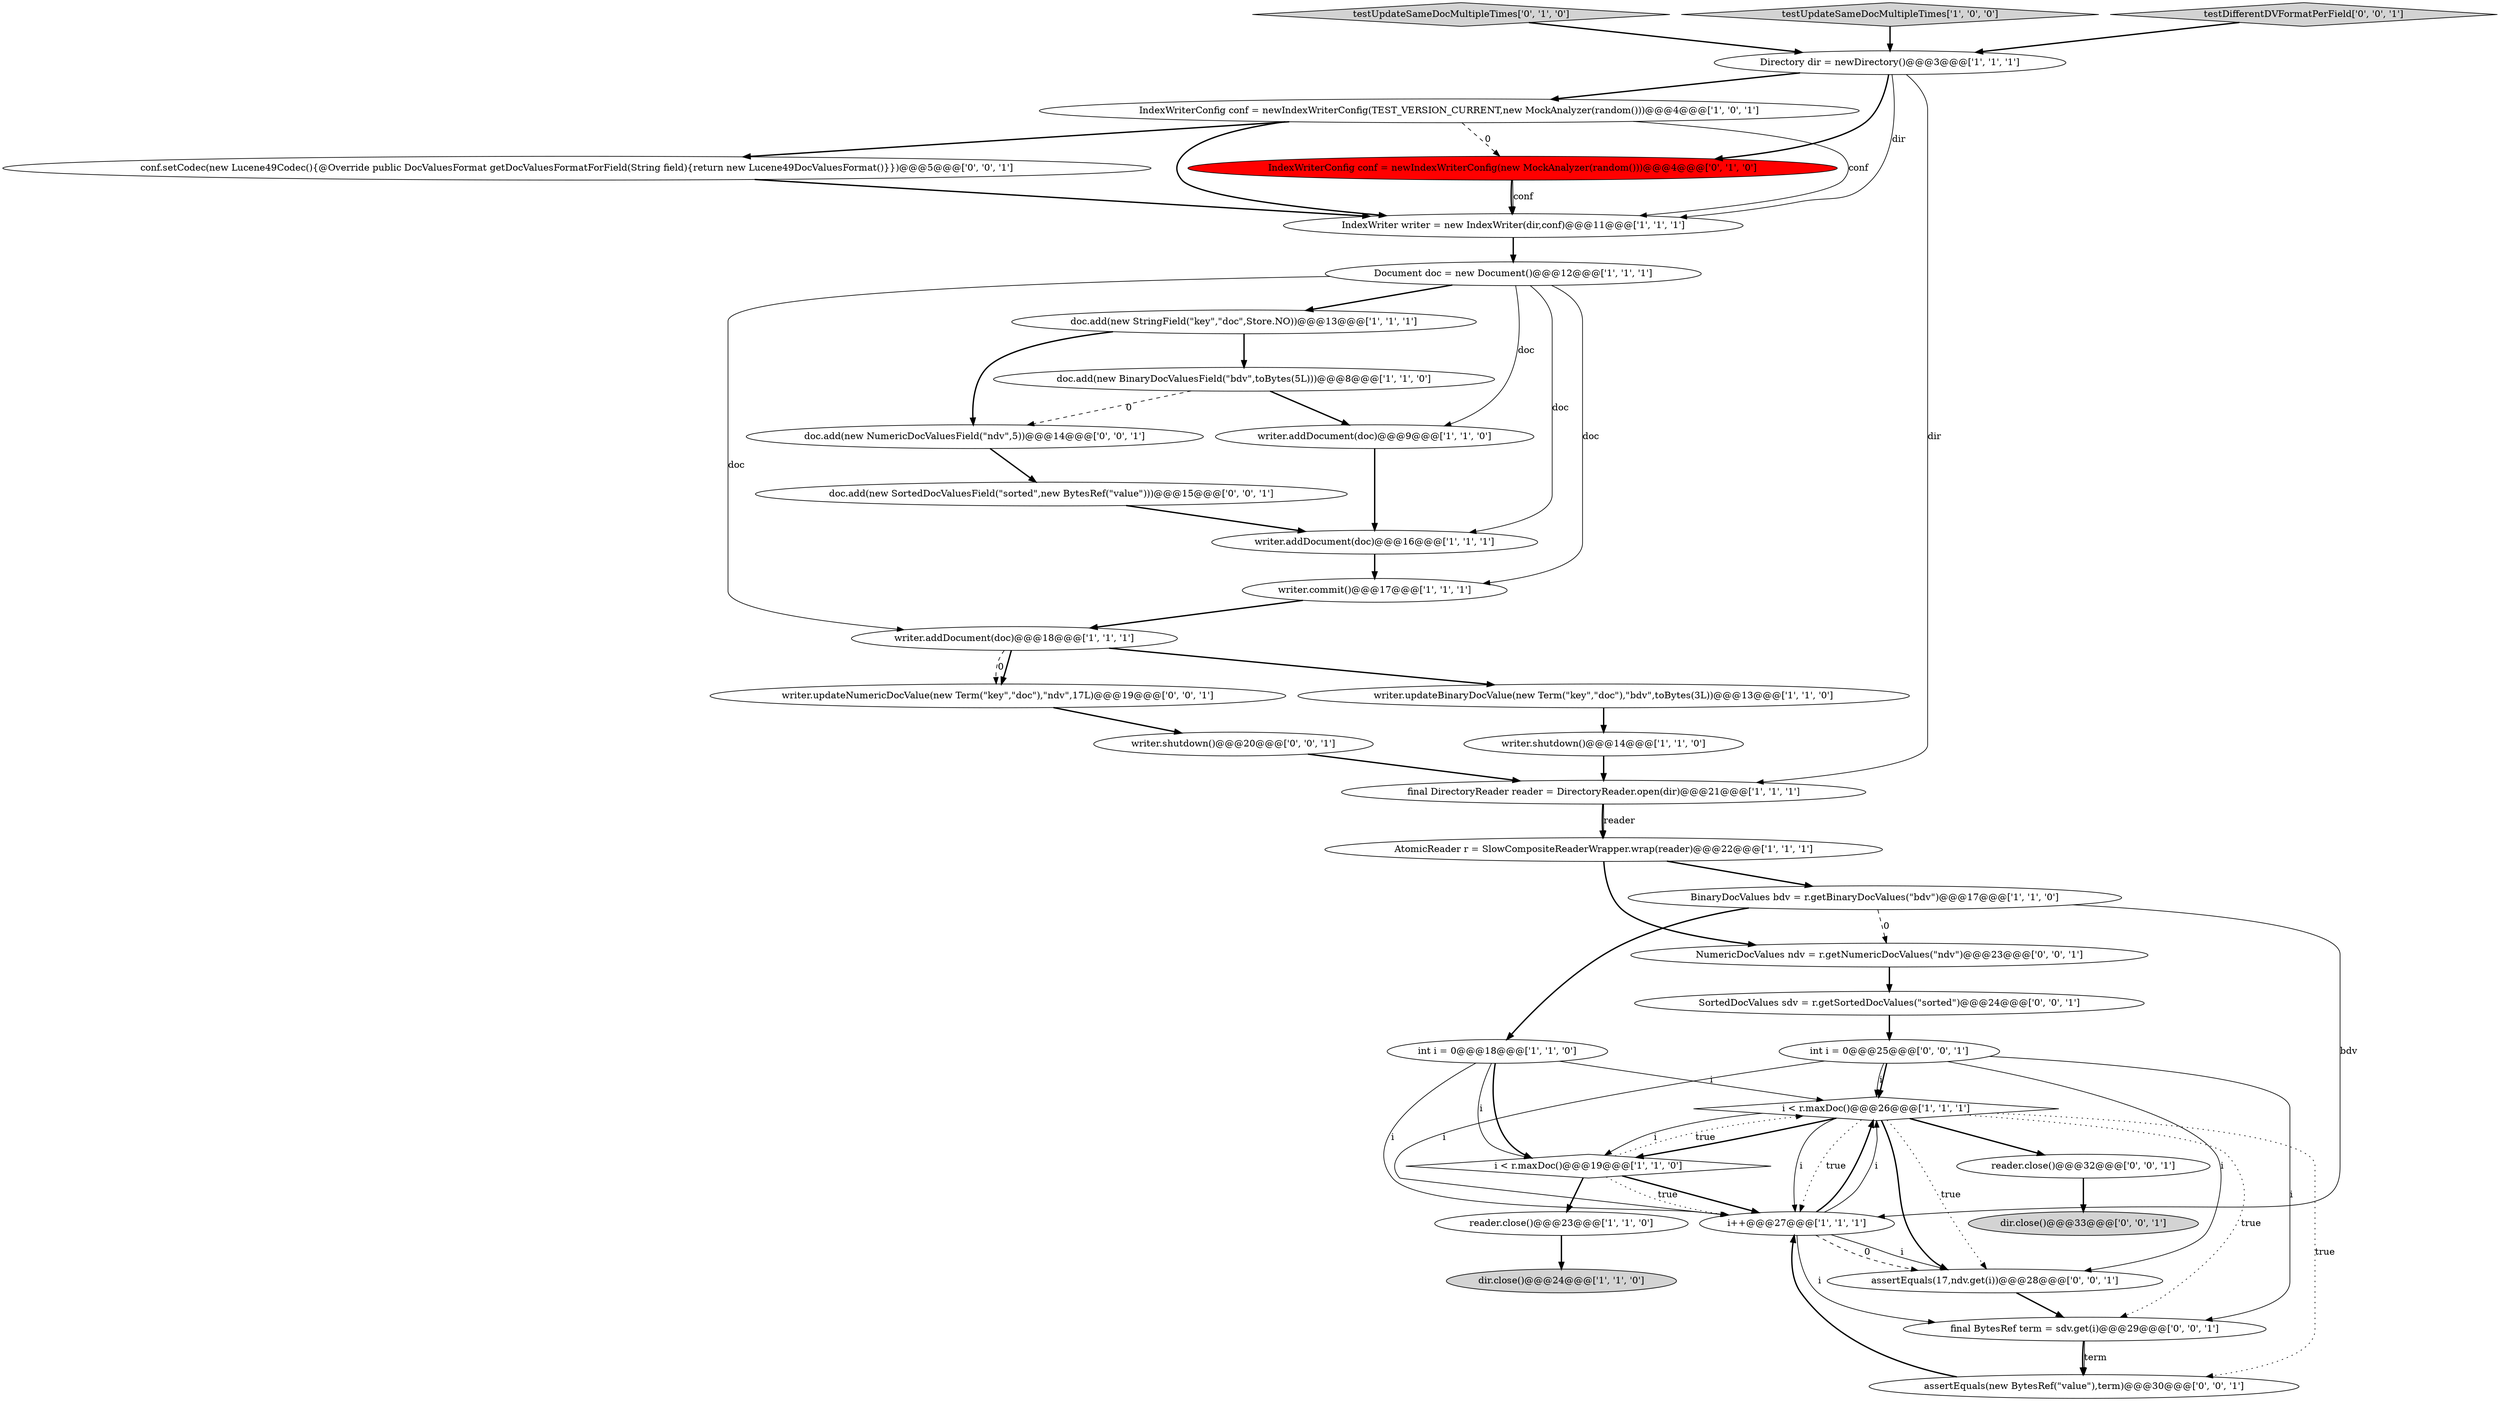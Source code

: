 digraph {
24 [style = filled, label = "NumericDocValues ndv = r.getNumericDocValues(\"ndv\")@@@23@@@['0', '0', '1']", fillcolor = white, shape = ellipse image = "AAA0AAABBB3BBB"];
13 [style = filled, label = "final DirectoryReader reader = DirectoryReader.open(dir)@@@21@@@['1', '1', '1']", fillcolor = white, shape = ellipse image = "AAA0AAABBB1BBB"];
22 [style = filled, label = "IndexWriterConfig conf = newIndexWriterConfig(new MockAnalyzer(random()))@@@4@@@['0', '1', '0']", fillcolor = red, shape = ellipse image = "AAA1AAABBB2BBB"];
8 [style = filled, label = "writer.addDocument(doc)@@@9@@@['1', '1', '0']", fillcolor = white, shape = ellipse image = "AAA0AAABBB1BBB"];
11 [style = filled, label = "BinaryDocValues bdv = r.getBinaryDocValues(\"bdv\")@@@17@@@['1', '1', '0']", fillcolor = white, shape = ellipse image = "AAA0AAABBB1BBB"];
17 [style = filled, label = "i < r.maxDoc()@@@19@@@['1', '1', '0']", fillcolor = white, shape = diamond image = "AAA0AAABBB1BBB"];
0 [style = filled, label = "doc.add(new StringField(\"key\",\"doc\",Store.NO))@@@13@@@['1', '1', '1']", fillcolor = white, shape = ellipse image = "AAA0AAABBB1BBB"];
1 [style = filled, label = "reader.close()@@@23@@@['1', '1', '0']", fillcolor = white, shape = ellipse image = "AAA0AAABBB1BBB"];
23 [style = filled, label = "testUpdateSameDocMultipleTimes['0', '1', '0']", fillcolor = lightgray, shape = diamond image = "AAA0AAABBB2BBB"];
34 [style = filled, label = "dir.close()@@@33@@@['0', '0', '1']", fillcolor = lightgray, shape = ellipse image = "AAA0AAABBB3BBB"];
7 [style = filled, label = "IndexWriter writer = new IndexWriter(dir,conf)@@@11@@@['1', '1', '1']", fillcolor = white, shape = ellipse image = "AAA0AAABBB1BBB"];
32 [style = filled, label = "doc.add(new NumericDocValuesField(\"ndv\",5))@@@14@@@['0', '0', '1']", fillcolor = white, shape = ellipse image = "AAA0AAABBB3BBB"];
10 [style = filled, label = "AtomicReader r = SlowCompositeReaderWrapper.wrap(reader)@@@22@@@['1', '1', '1']", fillcolor = white, shape = ellipse image = "AAA0AAABBB1BBB"];
37 [style = filled, label = "reader.close()@@@32@@@['0', '0', '1']", fillcolor = white, shape = ellipse image = "AAA0AAABBB3BBB"];
16 [style = filled, label = "writer.addDocument(doc)@@@18@@@['1', '1', '1']", fillcolor = white, shape = ellipse image = "AAA0AAABBB1BBB"];
35 [style = filled, label = "int i = 0@@@25@@@['0', '0', '1']", fillcolor = white, shape = ellipse image = "AAA0AAABBB3BBB"];
12 [style = filled, label = "writer.addDocument(doc)@@@16@@@['1', '1', '1']", fillcolor = white, shape = ellipse image = "AAA0AAABBB1BBB"];
6 [style = filled, label = "writer.updateBinaryDocValue(new Term(\"key\",\"doc\"),\"bdv\",toBytes(3L))@@@13@@@['1', '1', '0']", fillcolor = white, shape = ellipse image = "AAA0AAABBB1BBB"];
20 [style = filled, label = "doc.add(new BinaryDocValuesField(\"bdv\",toBytes(5L)))@@@8@@@['1', '1', '0']", fillcolor = white, shape = ellipse image = "AAA0AAABBB1BBB"];
26 [style = filled, label = "writer.updateNumericDocValue(new Term(\"key\",\"doc\"),\"ndv\",17L)@@@19@@@['0', '0', '1']", fillcolor = white, shape = ellipse image = "AAA0AAABBB3BBB"];
4 [style = filled, label = "i < r.maxDoc()@@@26@@@['1', '1', '1']", fillcolor = white, shape = diamond image = "AAA0AAABBB1BBB"];
18 [style = filled, label = "int i = 0@@@18@@@['1', '1', '0']", fillcolor = white, shape = ellipse image = "AAA0AAABBB1BBB"];
33 [style = filled, label = "SortedDocValues sdv = r.getSortedDocValues(\"sorted\")@@@24@@@['0', '0', '1']", fillcolor = white, shape = ellipse image = "AAA0AAABBB3BBB"];
29 [style = filled, label = "final BytesRef term = sdv.get(i)@@@29@@@['0', '0', '1']", fillcolor = white, shape = ellipse image = "AAA0AAABBB3BBB"];
15 [style = filled, label = "IndexWriterConfig conf = newIndexWriterConfig(TEST_VERSION_CURRENT,new MockAnalyzer(random()))@@@4@@@['1', '0', '1']", fillcolor = white, shape = ellipse image = "AAA0AAABBB1BBB"];
31 [style = filled, label = "assertEquals(new BytesRef(\"value\"),term)@@@30@@@['0', '0', '1']", fillcolor = white, shape = ellipse image = "AAA0AAABBB3BBB"];
19 [style = filled, label = "testUpdateSameDocMultipleTimes['1', '0', '0']", fillcolor = lightgray, shape = diamond image = "AAA0AAABBB1BBB"];
2 [style = filled, label = "i++@@@27@@@['1', '1', '1']", fillcolor = white, shape = ellipse image = "AAA0AAABBB1BBB"];
21 [style = filled, label = "dir.close()@@@24@@@['1', '1', '0']", fillcolor = lightgray, shape = ellipse image = "AAA0AAABBB1BBB"];
25 [style = filled, label = "testDifferentDVFormatPerField['0', '0', '1']", fillcolor = lightgray, shape = diamond image = "AAA0AAABBB3BBB"];
30 [style = filled, label = "conf.setCodec(new Lucene49Codec(){@Override public DocValuesFormat getDocValuesFormatForField(String field){return new Lucene49DocValuesFormat()}})@@@5@@@['0', '0', '1']", fillcolor = white, shape = ellipse image = "AAA0AAABBB3BBB"];
36 [style = filled, label = "doc.add(new SortedDocValuesField(\"sorted\",new BytesRef(\"value\")))@@@15@@@['0', '0', '1']", fillcolor = white, shape = ellipse image = "AAA0AAABBB3BBB"];
27 [style = filled, label = "writer.shutdown()@@@20@@@['0', '0', '1']", fillcolor = white, shape = ellipse image = "AAA0AAABBB3BBB"];
28 [style = filled, label = "assertEquals(17,ndv.get(i))@@@28@@@['0', '0', '1']", fillcolor = white, shape = ellipse image = "AAA0AAABBB3BBB"];
14 [style = filled, label = "Directory dir = newDirectory()@@@3@@@['1', '1', '1']", fillcolor = white, shape = ellipse image = "AAA0AAABBB1BBB"];
3 [style = filled, label = "Document doc = new Document()@@@12@@@['1', '1', '1']", fillcolor = white, shape = ellipse image = "AAA0AAABBB1BBB"];
9 [style = filled, label = "writer.shutdown()@@@14@@@['1', '1', '0']", fillcolor = white, shape = ellipse image = "AAA0AAABBB1BBB"];
5 [style = filled, label = "writer.commit()@@@17@@@['1', '1', '1']", fillcolor = white, shape = ellipse image = "AAA0AAABBB1BBB"];
27->13 [style = bold, label=""];
13->10 [style = bold, label=""];
28->29 [style = bold, label=""];
3->12 [style = solid, label="doc"];
35->2 [style = solid, label="i"];
14->7 [style = solid, label="dir"];
33->35 [style = bold, label=""];
35->28 [style = solid, label="i"];
15->22 [style = dashed, label="0"];
12->5 [style = bold, label=""];
15->7 [style = bold, label=""];
17->1 [style = bold, label=""];
4->17 [style = bold, label=""];
29->31 [style = solid, label="term"];
17->4 [style = dotted, label="true"];
10->24 [style = bold, label=""];
15->7 [style = solid, label="conf"];
16->6 [style = bold, label=""];
29->31 [style = bold, label=""];
18->17 [style = solid, label="i"];
14->22 [style = bold, label=""];
16->26 [style = bold, label=""];
18->17 [style = bold, label=""];
14->13 [style = solid, label="dir"];
31->2 [style = bold, label=""];
15->30 [style = bold, label=""];
36->12 [style = bold, label=""];
25->14 [style = bold, label=""];
13->10 [style = solid, label="reader"];
2->4 [style = bold, label=""];
22->7 [style = bold, label=""];
35->4 [style = bold, label=""];
11->18 [style = bold, label=""];
7->3 [style = bold, label=""];
3->0 [style = bold, label=""];
4->28 [style = bold, label=""];
4->17 [style = solid, label="i"];
4->2 [style = solid, label="i"];
4->2 [style = dotted, label="true"];
23->14 [style = bold, label=""];
5->16 [style = bold, label=""];
4->28 [style = dotted, label="true"];
24->33 [style = bold, label=""];
4->29 [style = dotted, label="true"];
16->26 [style = dashed, label="0"];
26->27 [style = bold, label=""];
20->8 [style = bold, label=""];
3->5 [style = solid, label="doc"];
19->14 [style = bold, label=""];
17->2 [style = bold, label=""];
4->37 [style = bold, label=""];
4->31 [style = dotted, label="true"];
1->21 [style = bold, label=""];
30->7 [style = bold, label=""];
37->34 [style = bold, label=""];
3->8 [style = solid, label="doc"];
35->4 [style = solid, label="i"];
2->4 [style = solid, label="i"];
11->24 [style = dashed, label="0"];
2->28 [style = dashed, label="0"];
35->29 [style = solid, label="i"];
32->36 [style = bold, label=""];
0->20 [style = bold, label=""];
14->15 [style = bold, label=""];
18->4 [style = solid, label="i"];
2->28 [style = solid, label="i"];
11->2 [style = solid, label="bdv"];
18->2 [style = solid, label="i"];
17->2 [style = dotted, label="true"];
0->32 [style = bold, label=""];
6->9 [style = bold, label=""];
20->32 [style = dashed, label="0"];
22->7 [style = solid, label="conf"];
8->12 [style = bold, label=""];
3->16 [style = solid, label="doc"];
2->29 [style = solid, label="i"];
9->13 [style = bold, label=""];
10->11 [style = bold, label=""];
}
